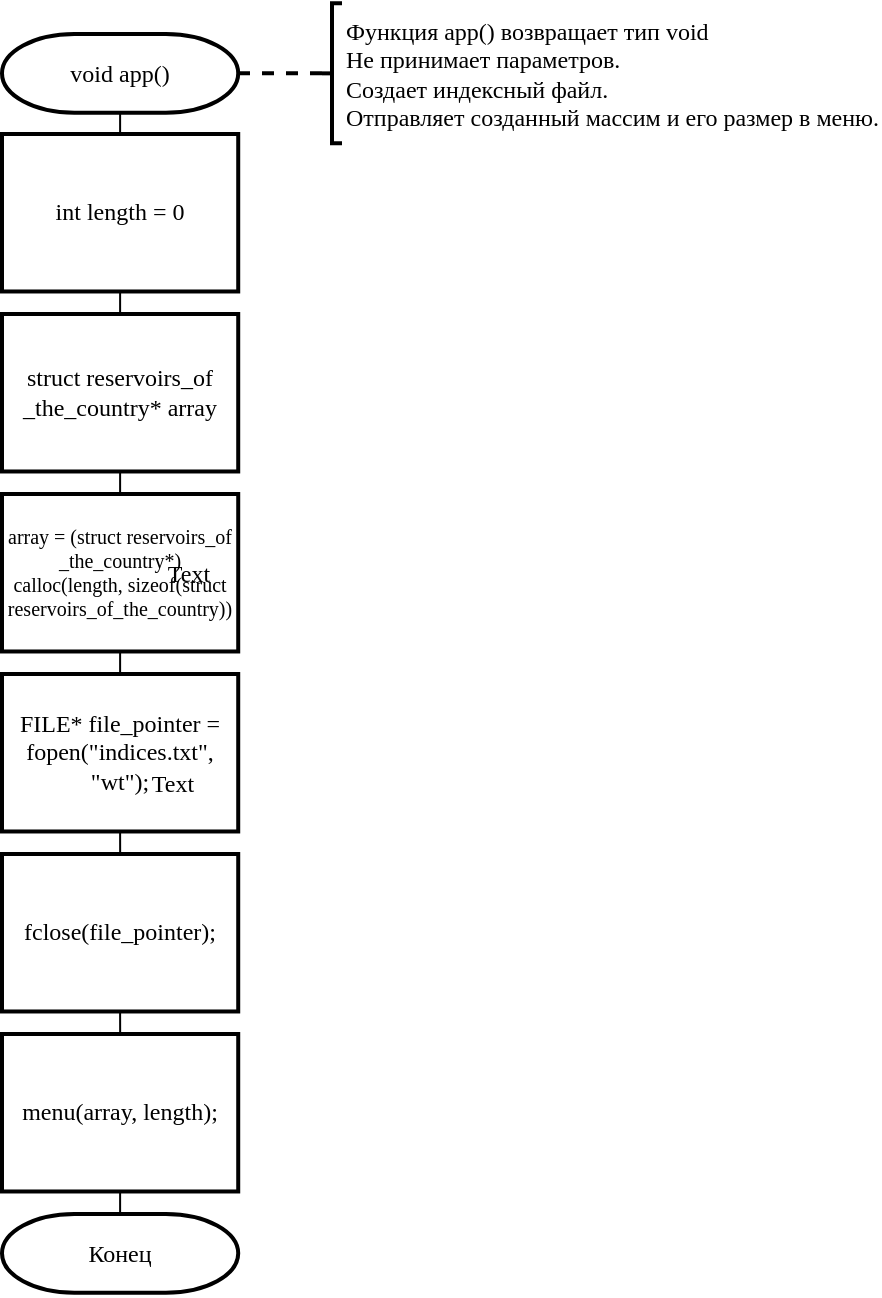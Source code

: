 <mxfile version="13.0.3" type="device"><diagram id="H8Phzoc2UuXTbO_8Nt6a" name="Page-1"><mxGraphModel dx="868" dy="519" grid="1" gridSize="10" guides="1" tooltips="1" connect="1" arrows="1" fold="1" page="1" pageScale="1" pageWidth="827" pageHeight="1169" math="0" shadow="0"><root><mxCell id="0"/><mxCell id="1" parent="0"/><mxCell id="S6xRz5FIJ_83J-fI8q49-11" style="edgeStyle=orthogonalEdgeStyle;rounded=0;orthogonalLoop=1;jettySize=auto;html=1;exitX=0.5;exitY=1;exitDx=0;exitDy=0;exitPerimeter=0;entryX=0.5;entryY=0;entryDx=0;entryDy=0;fontFamily=Times New Roman;fontSize=12;endArrow=none;endFill=0;" parent="1" source="S6xRz5FIJ_83J-fI8q49-1" target="S6xRz5FIJ_83J-fI8q49-2" edge="1"><mxGeometry relative="1" as="geometry"/></mxCell><mxCell id="S6xRz5FIJ_83J-fI8q49-1" value="void app()" style="strokeWidth=2;html=1;shape=mxgraph.flowchart.terminator;whiteSpace=wrap;fontFamily=Times New Roman;" parent="1" vertex="1"><mxGeometry x="130" y="50" width="118.11" height="39.37" as="geometry"/></mxCell><mxCell id="S6xRz5FIJ_83J-fI8q49-12" style="edgeStyle=orthogonalEdgeStyle;rounded=0;orthogonalLoop=1;jettySize=auto;html=1;exitX=0.5;exitY=1;exitDx=0;exitDy=0;entryX=0.5;entryY=0;entryDx=0;entryDy=0;endArrow=none;endFill=0;fontFamily=Times New Roman;fontSize=12;" parent="1" source="S6xRz5FIJ_83J-fI8q49-2" target="S6xRz5FIJ_83J-fI8q49-3" edge="1"><mxGeometry relative="1" as="geometry"/></mxCell><mxCell id="S6xRz5FIJ_83J-fI8q49-2" value="int length = 0" style="rounded=0;whiteSpace=wrap;html=1;absoluteArcSize=1;arcSize=14;strokeWidth=2;fontFamily=Times New Roman;" parent="1" vertex="1"><mxGeometry x="130" y="100" width="118.11" height="78.74" as="geometry"/></mxCell><mxCell id="S6xRz5FIJ_83J-fI8q49-13" style="edgeStyle=orthogonalEdgeStyle;rounded=0;orthogonalLoop=1;jettySize=auto;html=1;exitX=0.5;exitY=1;exitDx=0;exitDy=0;entryX=0.5;entryY=0;entryDx=0;entryDy=0;endArrow=none;endFill=0;fontFamily=Times New Roman;fontSize=12;" parent="1" source="S6xRz5FIJ_83J-fI8q49-3" target="S6xRz5FIJ_83J-fI8q49-4" edge="1"><mxGeometry relative="1" as="geometry"/></mxCell><mxCell id="S6xRz5FIJ_83J-fI8q49-3" value="struct reservoirs_of&lt;br&gt;_the_country* array" style="rounded=0;whiteSpace=wrap;html=1;absoluteArcSize=1;arcSize=14;strokeWidth=2;fontFamily=Times New Roman;" parent="1" vertex="1"><mxGeometry x="130" y="190" width="118.11" height="78.74" as="geometry"/></mxCell><mxCell id="S6xRz5FIJ_83J-fI8q49-14" style="edgeStyle=orthogonalEdgeStyle;rounded=0;orthogonalLoop=1;jettySize=auto;html=1;exitX=0.5;exitY=1;exitDx=0;exitDy=0;entryX=0.5;entryY=0;entryDx=0;entryDy=0;endArrow=none;endFill=0;fontFamily=Times New Roman;fontSize=12;" parent="1" source="S6xRz5FIJ_83J-fI8q49-4" target="S6xRz5FIJ_83J-fI8q49-5" edge="1"><mxGeometry relative="1" as="geometry"/></mxCell><mxCell id="S6xRz5FIJ_83J-fI8q49-4" value="array = (struct reservoirs_of&lt;br&gt;_the_country*) calloc(length, sizeof(struct reservoirs_of_the_country))" style="rounded=0;whiteSpace=wrap;html=1;absoluteArcSize=1;arcSize=14;strokeWidth=2;fontFamily=Times New Roman;fontSize=10;" parent="1" vertex="1"><mxGeometry x="130" y="280" width="118.11" height="78.74" as="geometry"/></mxCell><mxCell id="S6xRz5FIJ_83J-fI8q49-9" value="Text" style="text;html=1;align=center;verticalAlign=middle;resizable=0;points=[];autosize=1;fontSize=12;fontFamily=Times New Roman;" parent="S6xRz5FIJ_83J-fI8q49-4" vertex="1"><mxGeometry x="73" y="30" width="40" height="20" as="geometry"/></mxCell><mxCell id="S6xRz5FIJ_83J-fI8q49-15" style="edgeStyle=orthogonalEdgeStyle;rounded=0;orthogonalLoop=1;jettySize=auto;html=1;exitX=0.5;exitY=1;exitDx=0;exitDy=0;endArrow=none;endFill=0;fontFamily=Times New Roman;fontSize=12;" parent="1" source="S6xRz5FIJ_83J-fI8q49-5" target="S6xRz5FIJ_83J-fI8q49-6" edge="1"><mxGeometry relative="1" as="geometry"/></mxCell><mxCell id="S6xRz5FIJ_83J-fI8q49-5" value="FILE* file_pointer = fopen(&quot;indices.txt&quot;, &quot;wt&quot;);" style="rounded=0;whiteSpace=wrap;html=1;absoluteArcSize=1;arcSize=14;strokeWidth=2;fontFamily=Times New Roman;fontSize=12;" parent="1" vertex="1"><mxGeometry x="130" y="370" width="118.11" height="78.74" as="geometry"/></mxCell><mxCell id="S6xRz5FIJ_83J-fI8q49-10" value="Text" style="text;html=1;align=center;verticalAlign=middle;resizable=0;points=[];autosize=1;fontSize=12;fontFamily=Times New Roman;" parent="S6xRz5FIJ_83J-fI8q49-5" vertex="1"><mxGeometry x="65" y="45" width="40" height="20" as="geometry"/></mxCell><mxCell id="S6xRz5FIJ_83J-fI8q49-16" style="edgeStyle=orthogonalEdgeStyle;rounded=0;orthogonalLoop=1;jettySize=auto;html=1;exitX=0.5;exitY=1;exitDx=0;exitDy=0;endArrow=none;endFill=0;fontFamily=Times New Roman;fontSize=12;" parent="1" source="S6xRz5FIJ_83J-fI8q49-6" target="S6xRz5FIJ_83J-fI8q49-7" edge="1"><mxGeometry relative="1" as="geometry"/></mxCell><mxCell id="S6xRz5FIJ_83J-fI8q49-6" value="fclose(file_pointer);" style="rounded=0;whiteSpace=wrap;html=1;absoluteArcSize=1;arcSize=14;strokeWidth=2;fontFamily=Times New Roman;fontSize=12;" parent="1" vertex="1"><mxGeometry x="130" y="460" width="118.11" height="78.74" as="geometry"/></mxCell><mxCell id="S6xRz5FIJ_83J-fI8q49-17" style="edgeStyle=orthogonalEdgeStyle;rounded=0;orthogonalLoop=1;jettySize=auto;html=1;exitX=0.5;exitY=1;exitDx=0;exitDy=0;entryX=0.5;entryY=0;entryDx=0;entryDy=0;entryPerimeter=0;endArrow=none;endFill=0;fontFamily=Times New Roman;fontSize=12;" parent="1" source="S6xRz5FIJ_83J-fI8q49-7" target="S6xRz5FIJ_83J-fI8q49-8" edge="1"><mxGeometry relative="1" as="geometry"/></mxCell><mxCell id="S6xRz5FIJ_83J-fI8q49-7" value="menu(array, length);" style="rounded=0;whiteSpace=wrap;html=1;absoluteArcSize=1;arcSize=14;strokeWidth=2;fontFamily=Times New Roman;fontSize=12;" parent="1" vertex="1"><mxGeometry x="130" y="550" width="118.11" height="78.74" as="geometry"/></mxCell><mxCell id="S6xRz5FIJ_83J-fI8q49-8" value="Конец" style="strokeWidth=2;html=1;shape=mxgraph.flowchart.terminator;whiteSpace=wrap;fontFamily=Times New Roman;" parent="1" vertex="1"><mxGeometry x="130" y="640" width="118.11" height="39.37" as="geometry"/></mxCell><mxCell id="S6xRz5FIJ_83J-fI8q49-19" style="edgeStyle=orthogonalEdgeStyle;rounded=0;orthogonalLoop=1;jettySize=auto;html=1;exitX=0;exitY=0.5;exitDx=0;exitDy=0;exitPerimeter=0;entryX=1;entryY=0.5;entryDx=0;entryDy=0;entryPerimeter=0;endArrow=none;endFill=0;fontFamily=Times New Roman;fontSize=12;dashed=1;strokeWidth=2;" parent="1" source="S6xRz5FIJ_83J-fI8q49-18" target="S6xRz5FIJ_83J-fI8q49-1" edge="1"><mxGeometry relative="1" as="geometry"/></mxCell><mxCell id="S6xRz5FIJ_83J-fI8q49-18" value="Функция app() возвращает тип void&lt;br&gt;Не принимает параметров.&lt;br&gt;Создает индексный файл.&lt;br&gt;Отправляет созданный массим и его размер в меню." style="strokeWidth=2;html=1;shape=mxgraph.flowchart.annotation_2;align=left;labelPosition=right;pointerEvents=1;rounded=0;fontFamily=Times New Roman;fontSize=12;" parent="1" vertex="1"><mxGeometry x="290" y="34.68" width="10" height="70" as="geometry"/></mxCell></root></mxGraphModel></diagram></mxfile>